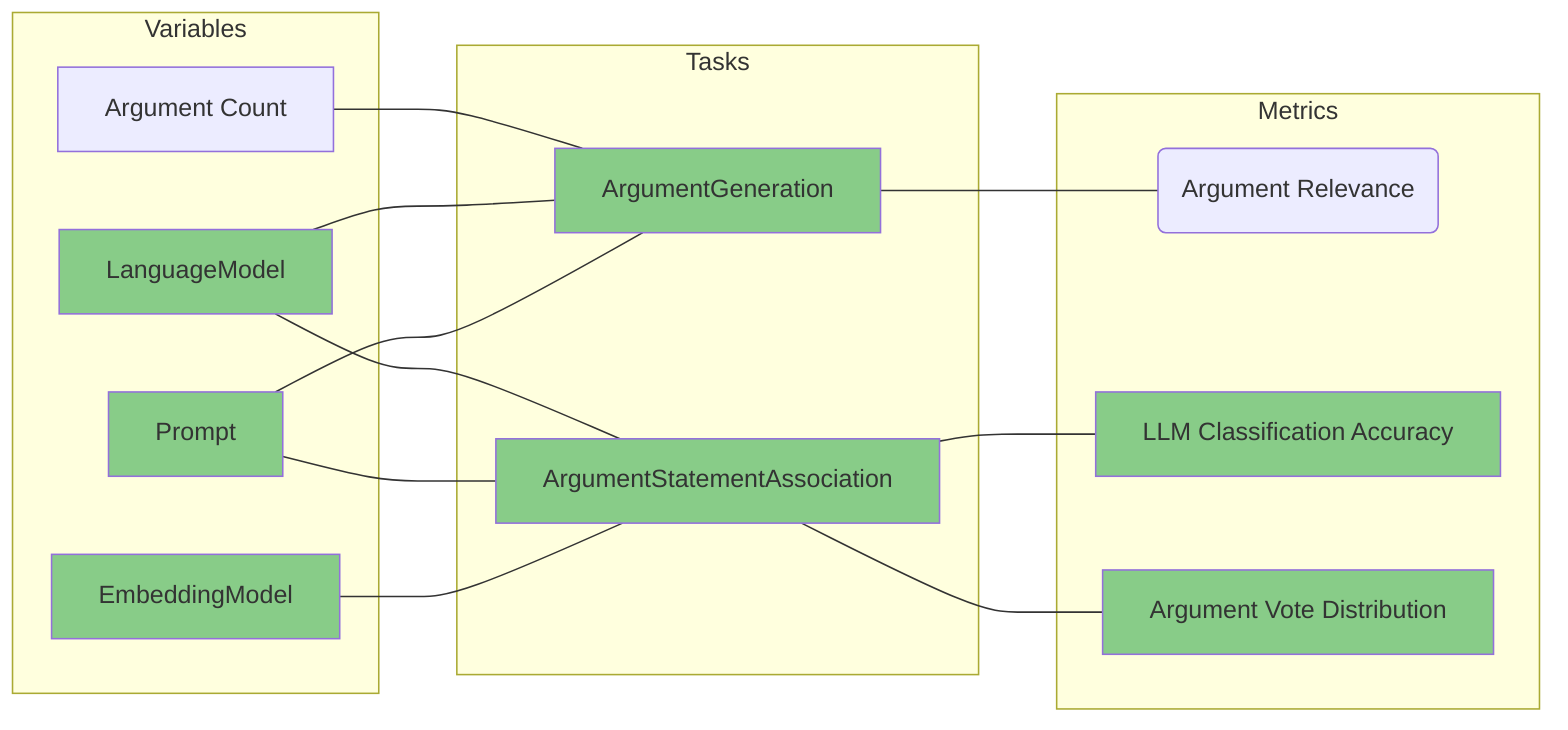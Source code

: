 flowchart LR

    subgraph Metrics
        ArgumentRelevance(Argument Relevance)
        LLMClassificationAccuracy[LLM Classification Accuracy]:::selected
        ArgumentVoteDistribution[Argument Vote Distribution]:::selected
    end

    subgraph Tasks
        ArgumentGeneration:::selected
        ArgumentStatementAssociation:::selected
        ArgumentGeneration --- ArgumentRelevance
        ArgumentStatementAssociation --- LLMClassificationAccuracy & ArgumentVoteDistribution
    end

    subgraph Variables
        LanguageModel:::selected
        Prompt:::selected
        EmbeddingModel:::selected

        ArgumentCount[Argument Count] --- ArgumentGeneration
        LanguageModel --- ArgumentGeneration & ArgumentStatementAssociation
        Prompt --- ArgumentGeneration & ArgumentStatementAssociation
        EmbeddingModel --- ArgumentStatementAssociation
    end

    classDef selected fill:#8c8